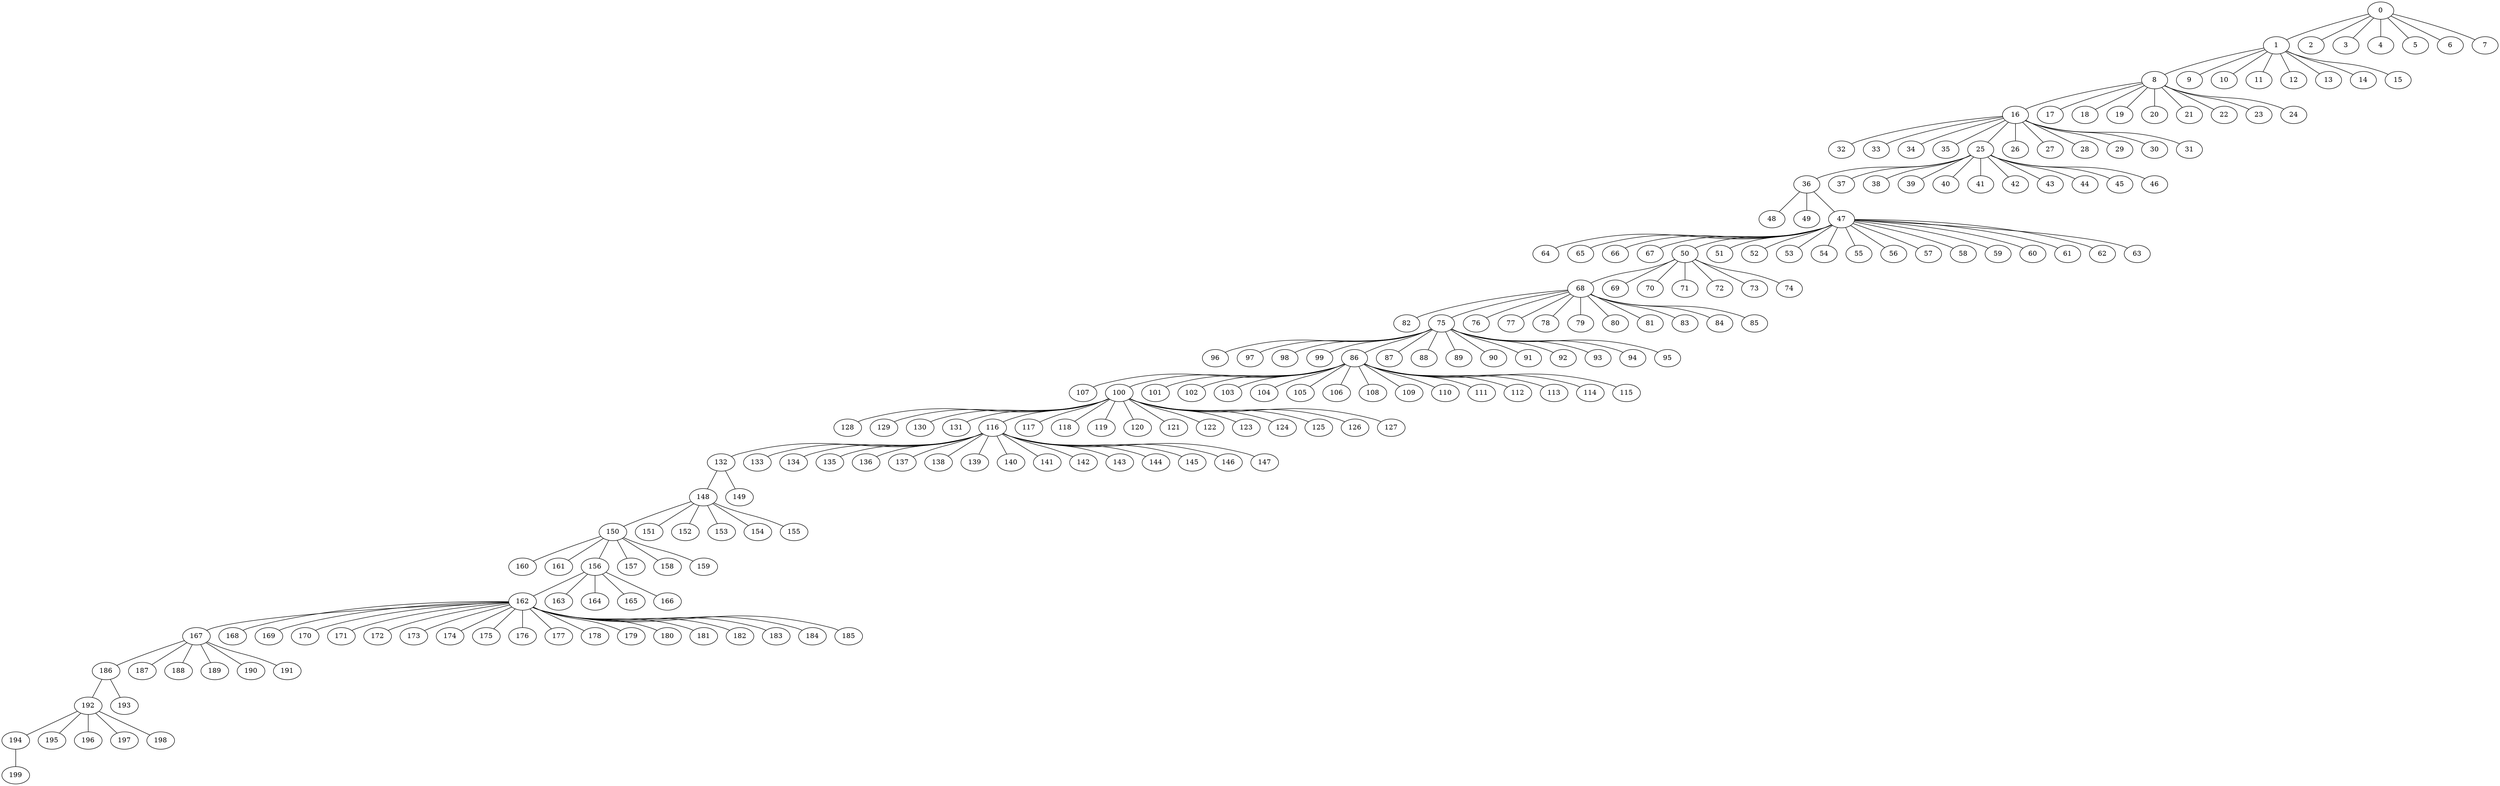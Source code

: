 
graph graphname {
    0 -- 1
0 -- 2
0 -- 3
0 -- 4
0 -- 5
0 -- 6
0 -- 7
1 -- 8
1 -- 9
1 -- 10
1 -- 11
1 -- 12
1 -- 13
1 -- 14
1 -- 15
8 -- 16
8 -- 17
8 -- 18
8 -- 19
8 -- 20
8 -- 21
8 -- 22
8 -- 23
8 -- 24
16 -- 32
16 -- 33
16 -- 34
16 -- 35
16 -- 25
16 -- 26
16 -- 27
16 -- 28
16 -- 29
16 -- 30
16 -- 31
25 -- 36
25 -- 37
25 -- 38
25 -- 39
25 -- 40
25 -- 41
25 -- 42
25 -- 43
25 -- 44
25 -- 45
25 -- 46
36 -- 48
36 -- 49
36 -- 47
47 -- 64
47 -- 65
47 -- 66
47 -- 67
47 -- 50
47 -- 51
47 -- 52
47 -- 53
47 -- 54
47 -- 55
47 -- 56
47 -- 57
47 -- 58
47 -- 59
47 -- 60
47 -- 61
47 -- 62
47 -- 63
50 -- 68
50 -- 69
50 -- 70
50 -- 71
50 -- 72
50 -- 73
50 -- 74
68 -- 82
68 -- 75
68 -- 76
68 -- 77
68 -- 78
68 -- 79
68 -- 80
68 -- 81
68 -- 83
68 -- 84
68 -- 85
75 -- 96
75 -- 97
75 -- 98
75 -- 99
75 -- 86
75 -- 87
75 -- 88
75 -- 89
75 -- 90
75 -- 91
75 -- 92
75 -- 93
75 -- 94
75 -- 95
86 -- 107
86 -- 100
86 -- 101
86 -- 102
86 -- 103
86 -- 104
86 -- 105
86 -- 106
86 -- 108
86 -- 109
86 -- 110
86 -- 111
86 -- 112
86 -- 113
86 -- 114
86 -- 115
100 -- 128
100 -- 129
100 -- 130
100 -- 131
100 -- 116
100 -- 117
100 -- 118
100 -- 119
100 -- 120
100 -- 121
100 -- 122
100 -- 123
100 -- 124
100 -- 125
100 -- 126
100 -- 127
116 -- 132
116 -- 133
116 -- 134
116 -- 135
116 -- 136
116 -- 137
116 -- 138
116 -- 139
116 -- 140
116 -- 141
116 -- 142
116 -- 143
116 -- 144
116 -- 145
116 -- 146
116 -- 147
132 -- 148
132 -- 149
148 -- 150
148 -- 151
148 -- 152
148 -- 153
148 -- 154
148 -- 155
150 -- 160
150 -- 161
150 -- 156
150 -- 157
150 -- 158
150 -- 159
156 -- 162
156 -- 163
156 -- 164
156 -- 165
156 -- 166
162 -- 167
162 -- 168
162 -- 169
162 -- 170
162 -- 171
162 -- 172
162 -- 173
162 -- 174
162 -- 175
162 -- 176
162 -- 177
162 -- 178
162 -- 179
162 -- 180
162 -- 181
162 -- 182
162 -- 183
162 -- 184
162 -- 185
167 -- 186
167 -- 187
167 -- 188
167 -- 189
167 -- 190
167 -- 191
186 -- 192
186 -- 193
192 -- 194
192 -- 195
192 -- 196
192 -- 197
192 -- 198
194 -- 199

}

